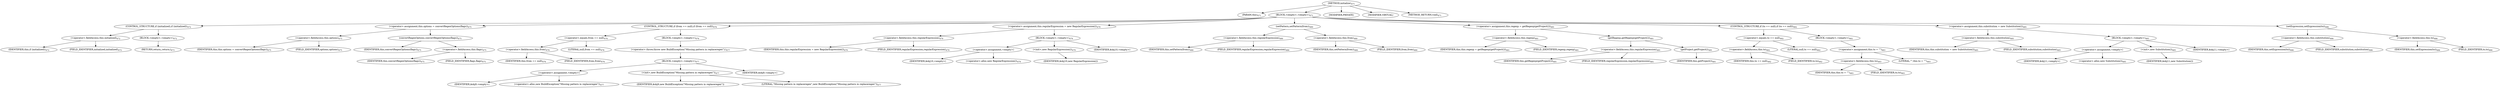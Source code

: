 digraph "initialize" {  
"900" [label = <(METHOD,initialize)<SUB>471</SUB>> ]
"65" [label = <(PARAM,this)<SUB>471</SUB>> ]
"901" [label = <(BLOCK,&lt;empty&gt;,&lt;empty&gt;)<SUB>471</SUB>> ]
"902" [label = <(CONTROL_STRUCTURE,if (initialized),if (initialized))<SUB>472</SUB>> ]
"903" [label = <(&lt;operator&gt;.fieldAccess,this.initialized)<SUB>472</SUB>> ]
"904" [label = <(IDENTIFIER,this,if (initialized))<SUB>472</SUB>> ]
"905" [label = <(FIELD_IDENTIFIER,initialized,initialized)<SUB>472</SUB>> ]
"906" [label = <(BLOCK,&lt;empty&gt;,&lt;empty&gt;)<SUB>472</SUB>> ]
"907" [label = <(RETURN,return;,return;)<SUB>473</SUB>> ]
"908" [label = <(&lt;operator&gt;.assignment,this.options = convertRegexOptions(flags))<SUB>475</SUB>> ]
"909" [label = <(&lt;operator&gt;.fieldAccess,this.options)<SUB>475</SUB>> ]
"910" [label = <(IDENTIFIER,this,this.options = convertRegexOptions(flags))<SUB>475</SUB>> ]
"911" [label = <(FIELD_IDENTIFIER,options,options)<SUB>475</SUB>> ]
"912" [label = <(convertRegexOptions,convertRegexOptions(flags))<SUB>475</SUB>> ]
"64" [label = <(IDENTIFIER,this,convertRegexOptions(flags))<SUB>475</SUB>> ]
"913" [label = <(&lt;operator&gt;.fieldAccess,this.flags)<SUB>475</SUB>> ]
"914" [label = <(IDENTIFIER,this,convertRegexOptions(flags))<SUB>475</SUB>> ]
"915" [label = <(FIELD_IDENTIFIER,flags,flags)<SUB>475</SUB>> ]
"916" [label = <(CONTROL_STRUCTURE,if (from == null),if (from == null))<SUB>476</SUB>> ]
"917" [label = <(&lt;operator&gt;.equals,from == null)<SUB>476</SUB>> ]
"918" [label = <(&lt;operator&gt;.fieldAccess,this.from)<SUB>476</SUB>> ]
"919" [label = <(IDENTIFIER,this,from == null)<SUB>476</SUB>> ]
"920" [label = <(FIELD_IDENTIFIER,from,from)<SUB>476</SUB>> ]
"921" [label = <(LITERAL,null,from == null)<SUB>476</SUB>> ]
"922" [label = <(BLOCK,&lt;empty&gt;,&lt;empty&gt;)<SUB>476</SUB>> ]
"923" [label = <(&lt;operator&gt;.throw,throw new BuildException(&quot;Missing pattern in replaceregex&quot;);)<SUB>477</SUB>> ]
"924" [label = <(BLOCK,&lt;empty&gt;,&lt;empty&gt;)<SUB>477</SUB>> ]
"925" [label = <(&lt;operator&gt;.assignment,&lt;empty&gt;)> ]
"926" [label = <(IDENTIFIER,$obj9,&lt;empty&gt;)> ]
"927" [label = <(&lt;operator&gt;.alloc,new BuildException(&quot;Missing pattern in replaceregex&quot;))<SUB>477</SUB>> ]
"928" [label = <(&lt;init&gt;,new BuildException(&quot;Missing pattern in replaceregex&quot;))<SUB>477</SUB>> ]
"929" [label = <(IDENTIFIER,$obj9,new BuildException(&quot;Missing pattern in replaceregex&quot;))> ]
"930" [label = <(LITERAL,&quot;Missing pattern in replaceregex&quot;,new BuildException(&quot;Missing pattern in replaceregex&quot;))<SUB>477</SUB>> ]
"931" [label = <(IDENTIFIER,$obj9,&lt;empty&gt;)> ]
"932" [label = <(&lt;operator&gt;.assignment,this.regularExpression = new RegularExpression())<SUB>479</SUB>> ]
"933" [label = <(&lt;operator&gt;.fieldAccess,this.regularExpression)<SUB>479</SUB>> ]
"934" [label = <(IDENTIFIER,this,this.regularExpression = new RegularExpression())<SUB>479</SUB>> ]
"935" [label = <(FIELD_IDENTIFIER,regularExpression,regularExpression)<SUB>479</SUB>> ]
"936" [label = <(BLOCK,&lt;empty&gt;,&lt;empty&gt;)<SUB>479</SUB>> ]
"937" [label = <(&lt;operator&gt;.assignment,&lt;empty&gt;)> ]
"938" [label = <(IDENTIFIER,$obj10,&lt;empty&gt;)> ]
"939" [label = <(&lt;operator&gt;.alloc,new RegularExpression())<SUB>479</SUB>> ]
"940" [label = <(&lt;init&gt;,new RegularExpression())<SUB>479</SUB>> ]
"941" [label = <(IDENTIFIER,$obj10,new RegularExpression())> ]
"942" [label = <(IDENTIFIER,$obj10,&lt;empty&gt;)> ]
"943" [label = <(setPattern,setPattern(from))<SUB>480</SUB>> ]
"944" [label = <(&lt;operator&gt;.fieldAccess,this.regularExpression)<SUB>480</SUB>> ]
"945" [label = <(IDENTIFIER,this,setPattern(from))<SUB>480</SUB>> ]
"946" [label = <(FIELD_IDENTIFIER,regularExpression,regularExpression)<SUB>480</SUB>> ]
"947" [label = <(&lt;operator&gt;.fieldAccess,this.from)<SUB>480</SUB>> ]
"948" [label = <(IDENTIFIER,this,setPattern(from))<SUB>480</SUB>> ]
"949" [label = <(FIELD_IDENTIFIER,from,from)<SUB>480</SUB>> ]
"950" [label = <(&lt;operator&gt;.assignment,this.regexp = getRegexp(getProject()))<SUB>481</SUB>> ]
"951" [label = <(&lt;operator&gt;.fieldAccess,this.regexp)<SUB>481</SUB>> ]
"952" [label = <(IDENTIFIER,this,this.regexp = getRegexp(getProject()))<SUB>481</SUB>> ]
"953" [label = <(FIELD_IDENTIFIER,regexp,regexp)<SUB>481</SUB>> ]
"954" [label = <(getRegexp,getRegexp(getProject()))<SUB>481</SUB>> ]
"955" [label = <(&lt;operator&gt;.fieldAccess,this.regularExpression)<SUB>481</SUB>> ]
"956" [label = <(IDENTIFIER,this,getRegexp(getProject()))<SUB>481</SUB>> ]
"957" [label = <(FIELD_IDENTIFIER,regularExpression,regularExpression)<SUB>481</SUB>> ]
"958" [label = <(getProject,getProject())<SUB>481</SUB>> ]
"66" [label = <(IDENTIFIER,this,getProject())<SUB>481</SUB>> ]
"959" [label = <(CONTROL_STRUCTURE,if (to == null),if (to == null))<SUB>482</SUB>> ]
"960" [label = <(&lt;operator&gt;.equals,to == null)<SUB>482</SUB>> ]
"961" [label = <(&lt;operator&gt;.fieldAccess,this.to)<SUB>482</SUB>> ]
"962" [label = <(IDENTIFIER,this,to == null)<SUB>482</SUB>> ]
"963" [label = <(FIELD_IDENTIFIER,to,to)<SUB>482</SUB>> ]
"964" [label = <(LITERAL,null,to == null)<SUB>482</SUB>> ]
"965" [label = <(BLOCK,&lt;empty&gt;,&lt;empty&gt;)<SUB>482</SUB>> ]
"966" [label = <(&lt;operator&gt;.assignment,this.to = &quot;&quot;)<SUB>483</SUB>> ]
"967" [label = <(&lt;operator&gt;.fieldAccess,this.to)<SUB>483</SUB>> ]
"968" [label = <(IDENTIFIER,this,this.to = &quot;&quot;)<SUB>483</SUB>> ]
"969" [label = <(FIELD_IDENTIFIER,to,to)<SUB>483</SUB>> ]
"970" [label = <(LITERAL,&quot;&quot;,this.to = &quot;&quot;)<SUB>483</SUB>> ]
"971" [label = <(&lt;operator&gt;.assignment,this.substitution = new Substitution())<SUB>485</SUB>> ]
"972" [label = <(&lt;operator&gt;.fieldAccess,this.substitution)<SUB>485</SUB>> ]
"973" [label = <(IDENTIFIER,this,this.substitution = new Substitution())<SUB>485</SUB>> ]
"974" [label = <(FIELD_IDENTIFIER,substitution,substitution)<SUB>485</SUB>> ]
"975" [label = <(BLOCK,&lt;empty&gt;,&lt;empty&gt;)<SUB>485</SUB>> ]
"976" [label = <(&lt;operator&gt;.assignment,&lt;empty&gt;)> ]
"977" [label = <(IDENTIFIER,$obj11,&lt;empty&gt;)> ]
"978" [label = <(&lt;operator&gt;.alloc,new Substitution())<SUB>485</SUB>> ]
"979" [label = <(&lt;init&gt;,new Substitution())<SUB>485</SUB>> ]
"980" [label = <(IDENTIFIER,$obj11,new Substitution())> ]
"981" [label = <(IDENTIFIER,$obj11,&lt;empty&gt;)> ]
"982" [label = <(setExpression,setExpression(to))<SUB>486</SUB>> ]
"983" [label = <(&lt;operator&gt;.fieldAccess,this.substitution)<SUB>486</SUB>> ]
"984" [label = <(IDENTIFIER,this,setExpression(to))<SUB>486</SUB>> ]
"985" [label = <(FIELD_IDENTIFIER,substitution,substitution)<SUB>486</SUB>> ]
"986" [label = <(&lt;operator&gt;.fieldAccess,this.to)<SUB>486</SUB>> ]
"987" [label = <(IDENTIFIER,this,setExpression(to))<SUB>486</SUB>> ]
"988" [label = <(FIELD_IDENTIFIER,to,to)<SUB>486</SUB>> ]
"989" [label = <(MODIFIER,PRIVATE)> ]
"990" [label = <(MODIFIER,VIRTUAL)> ]
"991" [label = <(METHOD_RETURN,void)<SUB>471</SUB>> ]
  "900" -> "65" 
  "900" -> "901" 
  "900" -> "989" 
  "900" -> "990" 
  "900" -> "991" 
  "901" -> "902" 
  "901" -> "908" 
  "901" -> "916" 
  "901" -> "932" 
  "901" -> "943" 
  "901" -> "950" 
  "901" -> "959" 
  "901" -> "971" 
  "901" -> "982" 
  "902" -> "903" 
  "902" -> "906" 
  "903" -> "904" 
  "903" -> "905" 
  "906" -> "907" 
  "908" -> "909" 
  "908" -> "912" 
  "909" -> "910" 
  "909" -> "911" 
  "912" -> "64" 
  "912" -> "913" 
  "913" -> "914" 
  "913" -> "915" 
  "916" -> "917" 
  "916" -> "922" 
  "917" -> "918" 
  "917" -> "921" 
  "918" -> "919" 
  "918" -> "920" 
  "922" -> "923" 
  "923" -> "924" 
  "924" -> "925" 
  "924" -> "928" 
  "924" -> "931" 
  "925" -> "926" 
  "925" -> "927" 
  "928" -> "929" 
  "928" -> "930" 
  "932" -> "933" 
  "932" -> "936" 
  "933" -> "934" 
  "933" -> "935" 
  "936" -> "937" 
  "936" -> "940" 
  "936" -> "942" 
  "937" -> "938" 
  "937" -> "939" 
  "940" -> "941" 
  "943" -> "944" 
  "943" -> "947" 
  "944" -> "945" 
  "944" -> "946" 
  "947" -> "948" 
  "947" -> "949" 
  "950" -> "951" 
  "950" -> "954" 
  "951" -> "952" 
  "951" -> "953" 
  "954" -> "955" 
  "954" -> "958" 
  "955" -> "956" 
  "955" -> "957" 
  "958" -> "66" 
  "959" -> "960" 
  "959" -> "965" 
  "960" -> "961" 
  "960" -> "964" 
  "961" -> "962" 
  "961" -> "963" 
  "965" -> "966" 
  "966" -> "967" 
  "966" -> "970" 
  "967" -> "968" 
  "967" -> "969" 
  "971" -> "972" 
  "971" -> "975" 
  "972" -> "973" 
  "972" -> "974" 
  "975" -> "976" 
  "975" -> "979" 
  "975" -> "981" 
  "976" -> "977" 
  "976" -> "978" 
  "979" -> "980" 
  "982" -> "983" 
  "982" -> "986" 
  "983" -> "984" 
  "983" -> "985" 
  "986" -> "987" 
  "986" -> "988" 
}
